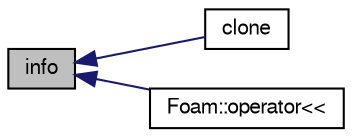 digraph "info"
{
  bgcolor="transparent";
  edge [fontname="FreeSans",fontsize="10",labelfontname="FreeSans",labelfontsize="10"];
  node [fontname="FreeSans",fontsize="10",shape=record];
  rankdir="LR";
  Node998 [label="info",height=0.2,width=0.4,color="black", fillcolor="grey75", style="filled", fontcolor="black"];
  Node998 -> Node999 [dir="back",color="midnightblue",fontsize="10",style="solid",fontname="FreeSans"];
  Node999 [label="clone",height=0.2,width=0.4,color="black",URL="$a27198.html#a965f7dda1b12ecbb8985f8019b255ba8",tooltip="Return clone. "];
  Node998 -> Node1000 [dir="back",color="midnightblue",fontsize="10",style="solid",fontname="FreeSans"];
  Node1000 [label="Foam::operator\<\<",height=0.2,width=0.4,color="black",URL="$a21124.html#a79c78d50527cfc757c546925e981488e"];
}
